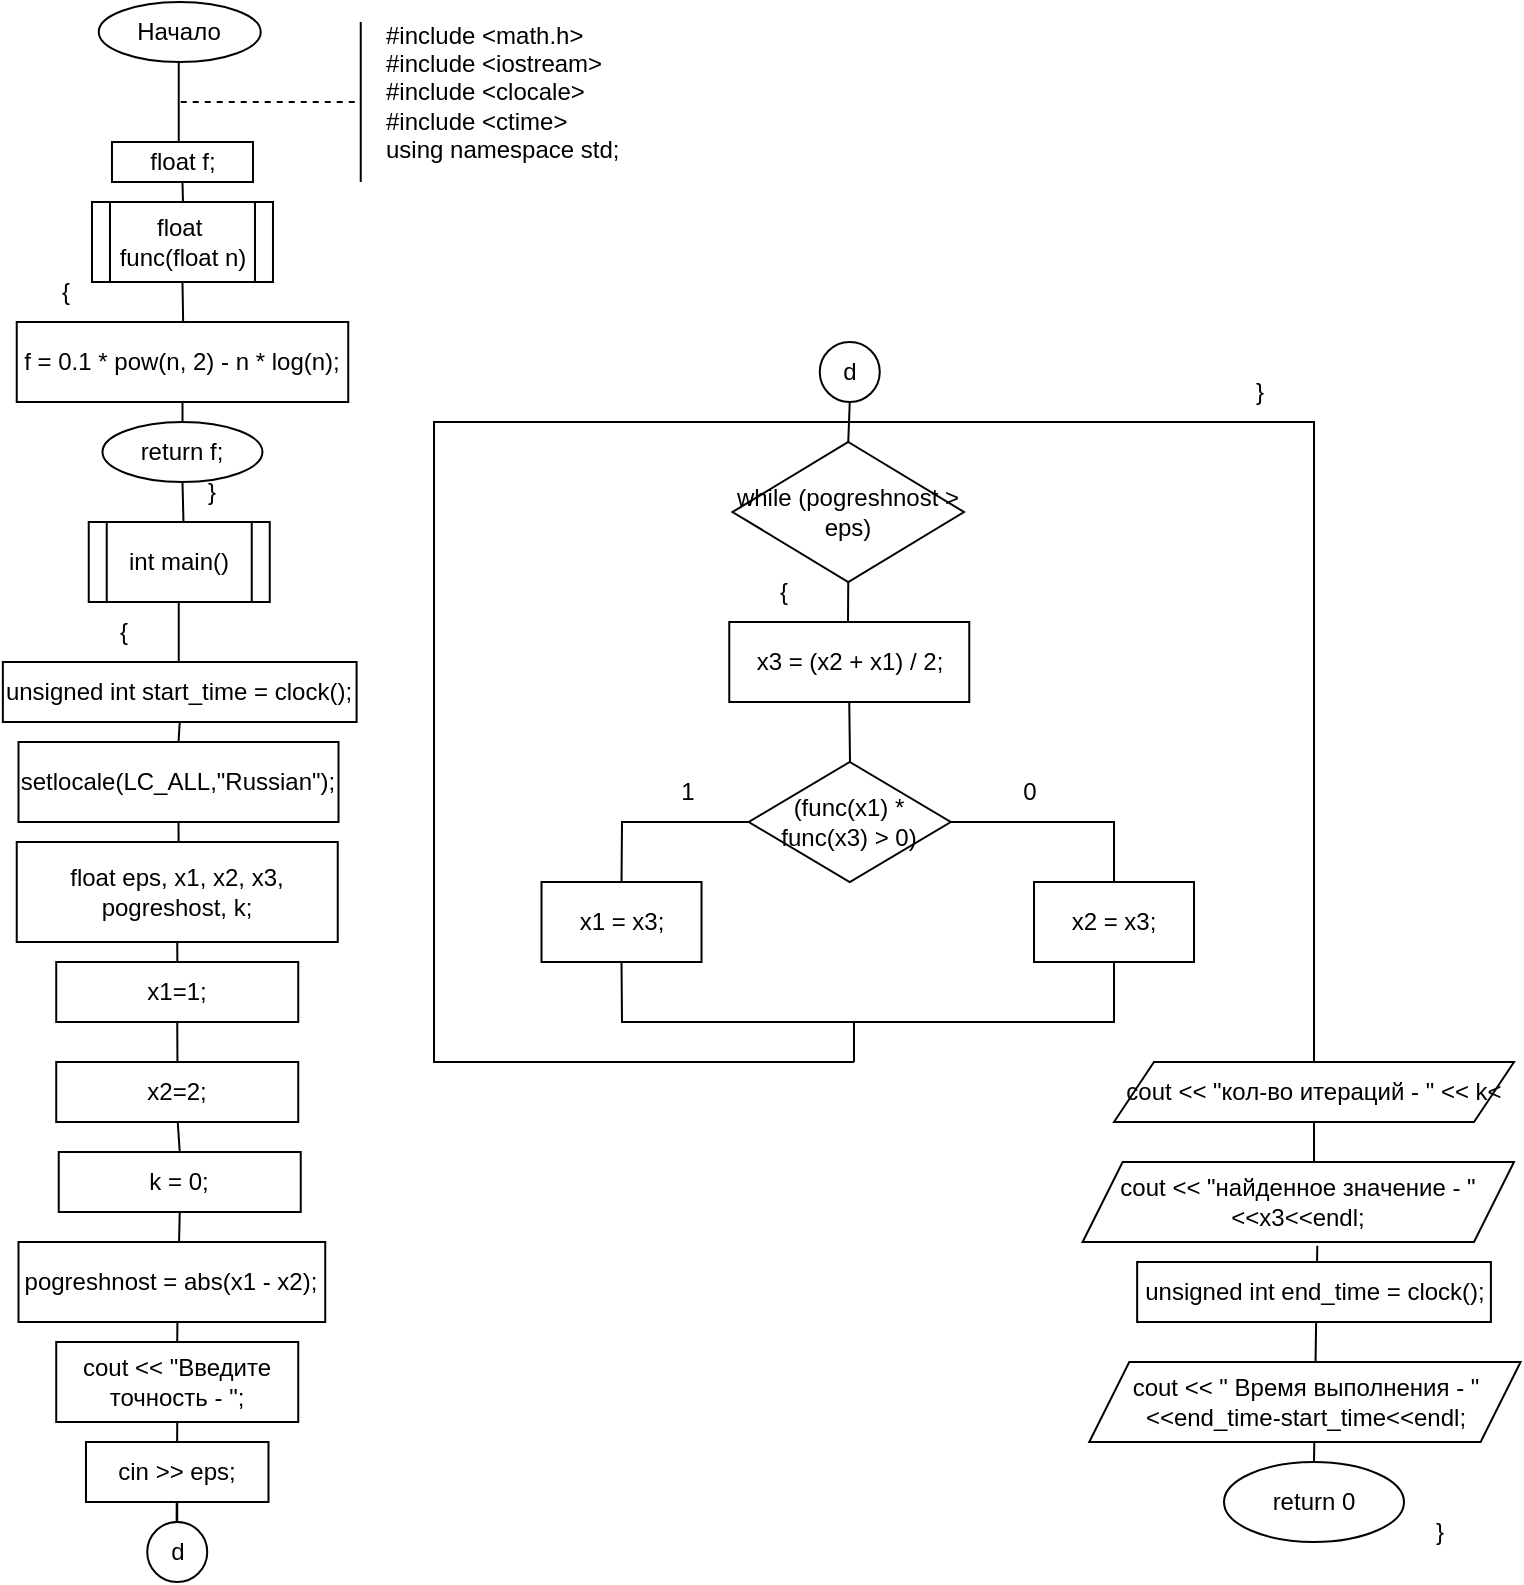 <mxfile version="24.7.17">
  <diagram name="Страница — 1" id="4j4cjYCICQtXb1ZBdX7R">
    <mxGraphModel dx="1653" dy="764" grid="1" gridSize="10" guides="1" tooltips="1" connect="1" arrows="1" fold="1" page="1" pageScale="1" pageWidth="827" pageHeight="1169" math="0" shadow="0">
      <root>
        <mxCell id="0" />
        <mxCell id="1" parent="0" />
        <mxCell id="EDaGA1GaZd5eQ5ZbeivB-1" value="Начало" style="ellipse;whiteSpace=wrap;html=1;" parent="1" vertex="1">
          <mxGeometry x="112.37" y="10" width="81" height="30" as="geometry" />
        </mxCell>
        <mxCell id="EDaGA1GaZd5eQ5ZbeivB-2" value="" style="endArrow=none;html=1;rounded=0;" parent="1" edge="1">
          <mxGeometry width="50" height="50" relative="1" as="geometry">
            <mxPoint x="152.37" y="90" as="sourcePoint" />
            <mxPoint x="152.37" y="40" as="targetPoint" />
          </mxGeometry>
        </mxCell>
        <mxCell id="EDaGA1GaZd5eQ5ZbeivB-3" value="" style="endArrow=none;dashed=1;html=1;rounded=0;" parent="1" edge="1">
          <mxGeometry width="50" height="50" relative="1" as="geometry">
            <mxPoint x="153.37" y="60" as="sourcePoint" />
            <mxPoint x="243.37" y="60" as="targetPoint" />
            <Array as="points" />
          </mxGeometry>
        </mxCell>
        <mxCell id="EDaGA1GaZd5eQ5ZbeivB-4" value="" style="endArrow=none;html=1;rounded=0;" parent="1" edge="1">
          <mxGeometry width="50" height="50" relative="1" as="geometry">
            <mxPoint x="243.37" y="100" as="sourcePoint" />
            <mxPoint x="243.37" y="20" as="targetPoint" />
          </mxGeometry>
        </mxCell>
        <mxCell id="EDaGA1GaZd5eQ5ZbeivB-5" value="&lt;div&gt;#include &amp;lt;math.h&amp;gt;&lt;/div&gt;#include &amp;lt;iostream&amp;gt;&lt;div&gt;#include &amp;lt;clocale&amp;gt;&lt;/div&gt;&lt;div&gt;&lt;div&gt;#include &amp;lt;ctime&amp;gt;&lt;/div&gt;&lt;/div&gt;&lt;div&gt;using namespace std;&lt;/div&gt;" style="text;html=1;align=left;verticalAlign=middle;whiteSpace=wrap;rounded=0;" parent="1" vertex="1">
          <mxGeometry x="254.38" y="40" width="190" height="30" as="geometry" />
        </mxCell>
        <mxCell id="EDaGA1GaZd5eQ5ZbeivB-6" value="int main()" style="shape=process;whiteSpace=wrap;html=1;backgroundOutline=1;" parent="1" vertex="1">
          <mxGeometry x="107.37" y="270" width="90.5" height="40" as="geometry" />
        </mxCell>
        <mxCell id="EDaGA1GaZd5eQ5ZbeivB-7" value="" style="endArrow=none;html=1;rounded=0;" parent="1" edge="1">
          <mxGeometry width="50" height="50" relative="1" as="geometry">
            <mxPoint x="152.37" y="340" as="sourcePoint" />
            <mxPoint x="152.37" y="310" as="targetPoint" />
          </mxGeometry>
        </mxCell>
        <mxCell id="EDaGA1GaZd5eQ5ZbeivB-8" value="{" style="text;html=1;align=center;verticalAlign=middle;whiteSpace=wrap;rounded=0;" parent="1" vertex="1">
          <mxGeometry x="106.62" y="310" width="35.75" height="30" as="geometry" />
        </mxCell>
        <mxCell id="EDaGA1GaZd5eQ5ZbeivB-9" value="setlocale(LC_ALL,&quot;Russian&quot;);" style="rounded=0;whiteSpace=wrap;html=1;" parent="1" vertex="1">
          <mxGeometry x="72.25" y="380" width="160" height="40" as="geometry" />
        </mxCell>
        <mxCell id="EDaGA1GaZd5eQ5ZbeivB-10" value="" style="endArrow=none;html=1;rounded=0;entryX=0.5;entryY=1;entryDx=0;entryDy=0;" parent="1" target="EDaGA1GaZd5eQ5ZbeivB-9" edge="1">
          <mxGeometry width="50" height="50" relative="1" as="geometry">
            <mxPoint x="152.37" y="450" as="sourcePoint" />
            <mxPoint x="152.37" y="420" as="targetPoint" />
            <Array as="points">
              <mxPoint x="152.37" y="440" />
            </Array>
          </mxGeometry>
        </mxCell>
        <mxCell id="EDaGA1GaZd5eQ5ZbeivB-11" value="float eps, x1, x2, x3, pogreshost, k;" style="rounded=0;whiteSpace=wrap;html=1;" parent="1" vertex="1">
          <mxGeometry x="71.37" y="430" width="160.5" height="50" as="geometry" />
        </mxCell>
        <mxCell id="EDaGA1GaZd5eQ5ZbeivB-12" value="" style="endArrow=none;html=1;rounded=0;entryX=0.5;entryY=1;entryDx=0;entryDy=0;exitX=0.5;exitY=0;exitDx=0;exitDy=0;" parent="1" source="EDaGA1GaZd5eQ5ZbeivB-13" target="EDaGA1GaZd5eQ5ZbeivB-11" edge="1">
          <mxGeometry width="50" height="50" relative="1" as="geometry">
            <mxPoint x="151.87" y="530" as="sourcePoint" />
            <mxPoint x="151.87" y="500" as="targetPoint" />
            <Array as="points">
              <mxPoint x="151.87" y="520" />
            </Array>
          </mxGeometry>
        </mxCell>
        <mxCell id="EDaGA1GaZd5eQ5ZbeivB-13" value="x1=1;" style="rounded=0;whiteSpace=wrap;html=1;" parent="1" vertex="1">
          <mxGeometry x="91.12" y="490" width="121" height="30" as="geometry" />
        </mxCell>
        <mxCell id="EDaGA1GaZd5eQ5ZbeivB-14" value="" style="endArrow=none;html=1;rounded=0;entryX=0.5;entryY=1;entryDx=0;entryDy=0;exitX=0.5;exitY=0;exitDx=0;exitDy=0;" parent="1" source="EDaGA1GaZd5eQ5ZbeivB-15" edge="1" target="EDaGA1GaZd5eQ5ZbeivB-13">
          <mxGeometry width="50" height="50" relative="1" as="geometry">
            <mxPoint x="151.87" y="580" as="sourcePoint" />
            <mxPoint x="152.37" y="540" as="targetPoint" />
            <Array as="points">
              <mxPoint x="151.87" y="570" />
            </Array>
          </mxGeometry>
        </mxCell>
        <mxCell id="EDaGA1GaZd5eQ5ZbeivB-15" value="k = 0;" style="rounded=0;whiteSpace=wrap;html=1;" parent="1" vertex="1">
          <mxGeometry x="92.37" y="585" width="121" height="30" as="geometry" />
        </mxCell>
        <mxCell id="EDaGA1GaZd5eQ5ZbeivB-16" value="" style="endArrow=none;html=1;rounded=0;entryX=0.5;entryY=1;entryDx=0;entryDy=0;exitX=0.5;exitY=0;exitDx=0;exitDy=0;" parent="1" source="EDaGA1GaZd5eQ5ZbeivB-17" edge="1" target="EDaGA1GaZd5eQ5ZbeivB-15">
          <mxGeometry width="50" height="50" relative="1" as="geometry">
            <mxPoint x="151.75" y="675" as="sourcePoint" />
            <mxPoint x="152.25" y="635" as="targetPoint" />
            <Array as="points">
              <mxPoint x="151.75" y="665" />
            </Array>
          </mxGeometry>
        </mxCell>
        <mxCell id="EDaGA1GaZd5eQ5ZbeivB-17" value="cout &lt;&lt; &quot;Введите точность - &quot;;" style="rounded=0;whiteSpace=wrap;html=1;" parent="1" vertex="1">
          <mxGeometry x="91.12" y="680" width="121" height="40" as="geometry" />
        </mxCell>
        <mxCell id="EDaGA1GaZd5eQ5ZbeivB-18" value="" style="endArrow=none;html=1;rounded=0;entryX=0.5;entryY=1;entryDx=0;entryDy=0;exitX=0.5;exitY=0;exitDx=0;exitDy=0;" parent="1" source="EDaGA1GaZd5eQ5ZbeivB-19" edge="1" target="EDaGA1GaZd5eQ5ZbeivB-17">
          <mxGeometry width="50" height="50" relative="1" as="geometry">
            <mxPoint x="151.25" y="790" as="sourcePoint" />
            <mxPoint x="151.75" y="750" as="targetPoint" />
            <Array as="points">
              <mxPoint x="151.25" y="780" />
            </Array>
          </mxGeometry>
        </mxCell>
        <mxCell id="EDaGA1GaZd5eQ5ZbeivB-19" value="cin &gt;&gt; eps;" style="rounded=0;whiteSpace=wrap;html=1;" parent="1" vertex="1">
          <mxGeometry x="105.99" y="730" width="91.25" height="30" as="geometry" />
        </mxCell>
        <mxCell id="EDaGA1GaZd5eQ5ZbeivB-24" value="float f;" style="rounded=0;whiteSpace=wrap;html=1;" parent="1" vertex="1">
          <mxGeometry x="118.99" y="80" width="70.5" height="20" as="geometry" />
        </mxCell>
        <mxCell id="EDaGA1GaZd5eQ5ZbeivB-26" value="" style="endArrow=none;html=1;rounded=0;entryX=0.5;entryY=1;entryDx=0;entryDy=0;" parent="1" target="EDaGA1GaZd5eQ5ZbeivB-25" edge="1">
          <mxGeometry width="50" height="50" relative="1" as="geometry">
            <mxPoint x="154.74" y="180" as="sourcePoint" />
            <mxPoint x="204.74" y="300" as="targetPoint" />
          </mxGeometry>
        </mxCell>
        <mxCell id="EDaGA1GaZd5eQ5ZbeivB-27" value="" style="endArrow=none;html=1;rounded=0;entryX=0.5;entryY=1;entryDx=0;entryDy=0;" parent="1" target="EDaGA1GaZd5eQ5ZbeivB-24" edge="1">
          <mxGeometry width="50" height="50" relative="1" as="geometry">
            <mxPoint x="154.74" y="120" as="sourcePoint" />
            <mxPoint x="204.74" y="310" as="targetPoint" />
          </mxGeometry>
        </mxCell>
        <mxCell id="EDaGA1GaZd5eQ5ZbeivB-28" value="f = 0.1 * pow(n, 2) - n * log(n);" style="rounded=0;whiteSpace=wrap;html=1;" parent="1" vertex="1">
          <mxGeometry x="71.37" y="170" width="165.75" height="40" as="geometry" />
        </mxCell>
        <mxCell id="EDaGA1GaZd5eQ5ZbeivB-29" value="return f;" style="ellipse;whiteSpace=wrap;html=1;" parent="1" vertex="1">
          <mxGeometry x="114.24" y="220" width="80" height="30" as="geometry" />
        </mxCell>
        <mxCell id="EDaGA1GaZd5eQ5ZbeivB-30" value="" style="endArrow=none;html=1;rounded=0;entryX=0.5;entryY=1;entryDx=0;entryDy=0;exitX=0.5;exitY=0;exitDx=0;exitDy=0;" parent="1" source="EDaGA1GaZd5eQ5ZbeivB-29" target="EDaGA1GaZd5eQ5ZbeivB-28" edge="1">
          <mxGeometry width="50" height="50" relative="1" as="geometry">
            <mxPoint x="154.74" y="240" as="sourcePoint" />
            <mxPoint x="174.74" y="300" as="targetPoint" />
          </mxGeometry>
        </mxCell>
        <mxCell id="EDaGA1GaZd5eQ5ZbeivB-31" value="" style="endArrow=none;html=1;rounded=0;entryX=0.5;entryY=1;entryDx=0;entryDy=0;" parent="1" target="EDaGA1GaZd5eQ5ZbeivB-29" edge="1">
          <mxGeometry width="50" height="50" relative="1" as="geometry">
            <mxPoint x="154.74" y="270" as="sourcePoint" />
            <mxPoint x="174.74" y="300" as="targetPoint" />
          </mxGeometry>
        </mxCell>
        <mxCell id="EDaGA1GaZd5eQ5ZbeivB-32" value="}" style="text;html=1;align=center;verticalAlign=middle;whiteSpace=wrap;rounded=0;" parent="1" vertex="1">
          <mxGeometry x="139.49" y="240" width="60" height="30" as="geometry" />
        </mxCell>
        <mxCell id="EDaGA1GaZd5eQ5ZbeivB-33" value="x2=2;" style="rounded=0;whiteSpace=wrap;html=1;" parent="1" vertex="1">
          <mxGeometry x="91.12" y="540" width="121" height="30" as="geometry" />
        </mxCell>
        <mxCell id="EDaGA1GaZd5eQ5ZbeivB-34" value="pogreshnost = abs(x1 - x2);" style="rounded=0;whiteSpace=wrap;html=1;" parent="1" vertex="1">
          <mxGeometry x="72.25" y="630" width="153.37" height="40" as="geometry" />
        </mxCell>
        <mxCell id="EDaGA1GaZd5eQ5ZbeivB-35" value="while (pogreshnost &amp;gt; eps)" style="rhombus;whiteSpace=wrap;html=1;" parent="1" vertex="1">
          <mxGeometry x="429.26" y="230" width="115.74" height="70" as="geometry" />
        </mxCell>
        <mxCell id="EDaGA1GaZd5eQ5ZbeivB-37" value="" style="endArrow=none;html=1;rounded=0;entryX=0.5;entryY=1;entryDx=0;entryDy=0;" parent="1" target="EDaGA1GaZd5eQ5ZbeivB-35" edge="1">
          <mxGeometry width="50" height="50" relative="1" as="geometry">
            <mxPoint x="487" y="320" as="sourcePoint" />
            <mxPoint x="510" y="70" as="targetPoint" />
          </mxGeometry>
        </mxCell>
        <mxCell id="EDaGA1GaZd5eQ5ZbeivB-38" value="x3 = (x2 + x1) / 2;" style="rounded=0;whiteSpace=wrap;html=1;" parent="1" vertex="1">
          <mxGeometry x="427.63" y="320" width="120" height="40" as="geometry" />
        </mxCell>
        <mxCell id="EDaGA1GaZd5eQ5ZbeivB-39" value="" style="endArrow=none;html=1;rounded=0;entryX=0.5;entryY=1;entryDx=0;entryDy=0;" parent="1" target="EDaGA1GaZd5eQ5ZbeivB-38" edge="1">
          <mxGeometry width="50" height="50" relative="1" as="geometry">
            <mxPoint x="488" y="390" as="sourcePoint" />
            <mxPoint x="510" y="170" as="targetPoint" />
          </mxGeometry>
        </mxCell>
        <mxCell id="EDaGA1GaZd5eQ5ZbeivB-40" value="(func(x1) * func(x3) &gt; 0)" style="rhombus;whiteSpace=wrap;html=1;" parent="1" vertex="1">
          <mxGeometry x="437.38" y="390" width="101" height="60" as="geometry" />
        </mxCell>
        <mxCell id="EDaGA1GaZd5eQ5ZbeivB-41" value="x1 = x3;" style="rounded=0;whiteSpace=wrap;html=1;" parent="1" vertex="1">
          <mxGeometry x="333.76" y="450" width="80" height="40" as="geometry" />
        </mxCell>
        <mxCell id="EDaGA1GaZd5eQ5ZbeivB-42" value="x2 = x3;" style="rounded=0;whiteSpace=wrap;html=1;" parent="1" vertex="1">
          <mxGeometry x="580" y="450" width="80" height="40" as="geometry" />
        </mxCell>
        <mxCell id="EDaGA1GaZd5eQ5ZbeivB-43" value="" style="endArrow=none;html=1;rounded=0;entryX=0;entryY=0.5;entryDx=0;entryDy=0;exitX=0.5;exitY=0;exitDx=0;exitDy=0;" parent="1" source="EDaGA1GaZd5eQ5ZbeivB-41" target="EDaGA1GaZd5eQ5ZbeivB-40" edge="1">
          <mxGeometry width="50" height="50" relative="1" as="geometry">
            <mxPoint x="460" y="220" as="sourcePoint" />
            <mxPoint x="510" y="170" as="targetPoint" />
            <Array as="points">
              <mxPoint x="374" y="420" />
            </Array>
          </mxGeometry>
        </mxCell>
        <mxCell id="EDaGA1GaZd5eQ5ZbeivB-44" value="" style="endArrow=none;html=1;rounded=0;entryX=1;entryY=0.5;entryDx=0;entryDy=0;exitX=0.5;exitY=0;exitDx=0;exitDy=0;" parent="1" source="EDaGA1GaZd5eQ5ZbeivB-42" target="EDaGA1GaZd5eQ5ZbeivB-40" edge="1">
          <mxGeometry width="50" height="50" relative="1" as="geometry">
            <mxPoint x="460" y="220" as="sourcePoint" />
            <mxPoint x="510" y="170" as="targetPoint" />
            <Array as="points">
              <mxPoint x="620" y="420" />
            </Array>
          </mxGeometry>
        </mxCell>
        <mxCell id="EDaGA1GaZd5eQ5ZbeivB-45" value="1" style="text;html=1;align=center;verticalAlign=middle;whiteSpace=wrap;rounded=0;" parent="1" vertex="1">
          <mxGeometry x="377.38" y="390" width="60" height="30" as="geometry" />
        </mxCell>
        <mxCell id="EDaGA1GaZd5eQ5ZbeivB-46" value="0" style="text;html=1;align=center;verticalAlign=middle;whiteSpace=wrap;rounded=0;" parent="1" vertex="1">
          <mxGeometry x="547.63" y="390" width="60" height="30" as="geometry" />
        </mxCell>
        <mxCell id="EDaGA1GaZd5eQ5ZbeivB-47" value="" style="endArrow=none;html=1;rounded=0;entryX=0.5;entryY=1;entryDx=0;entryDy=0;" parent="1" target="EDaGA1GaZd5eQ5ZbeivB-41" edge="1">
          <mxGeometry width="50" height="50" relative="1" as="geometry">
            <mxPoint x="490" y="520" as="sourcePoint" />
            <mxPoint x="377.38" y="500" as="targetPoint" />
            <Array as="points">
              <mxPoint x="374" y="520" />
            </Array>
          </mxGeometry>
        </mxCell>
        <mxCell id="EDaGA1GaZd5eQ5ZbeivB-48" value="" style="endArrow=none;html=1;rounded=0;entryX=0.5;entryY=1;entryDx=0;entryDy=0;" parent="1" target="EDaGA1GaZd5eQ5ZbeivB-42" edge="1">
          <mxGeometry width="50" height="50" relative="1" as="geometry">
            <mxPoint x="490" y="520" as="sourcePoint" />
            <mxPoint x="530" y="430" as="targetPoint" />
            <Array as="points">
              <mxPoint x="620" y="520" />
            </Array>
          </mxGeometry>
        </mxCell>
        <mxCell id="EDaGA1GaZd5eQ5ZbeivB-49" value="" style="endArrow=none;html=1;rounded=0;" parent="1" edge="1">
          <mxGeometry width="50" height="50" relative="1" as="geometry">
            <mxPoint x="490" y="540" as="sourcePoint" />
            <mxPoint x="490" y="520" as="targetPoint" />
          </mxGeometry>
        </mxCell>
        <mxCell id="EDaGA1GaZd5eQ5ZbeivB-50" value="" style="endArrow=none;html=1;rounded=0;" parent="1" edge="1">
          <mxGeometry width="50" height="50" relative="1" as="geometry">
            <mxPoint x="487" y="220" as="sourcePoint" />
            <mxPoint x="490" y="540" as="targetPoint" />
            <Array as="points">
              <mxPoint x="280" y="220" />
              <mxPoint x="280" y="540" />
            </Array>
          </mxGeometry>
        </mxCell>
        <mxCell id="EDaGA1GaZd5eQ5ZbeivB-52" value="" style="endArrow=none;html=1;rounded=0;" parent="1" edge="1">
          <mxGeometry width="50" height="50" relative="1" as="geometry">
            <mxPoint x="480" y="220" as="sourcePoint" />
            <mxPoint x="720" y="550" as="targetPoint" />
            <Array as="points">
              <mxPoint x="720" y="220" />
            </Array>
          </mxGeometry>
        </mxCell>
        <mxCell id="EDaGA1GaZd5eQ5ZbeivB-53" value="cout &lt;&lt; &quot;кол-во итераций - &quot; &lt;&lt; k&lt;&lt;endl;" style="shape=parallelogram;perimeter=parallelogramPerimeter;whiteSpace=wrap;html=1;fixedSize=1;" parent="1" vertex="1">
          <mxGeometry x="620" y="540" width="200" height="30" as="geometry" />
        </mxCell>
        <mxCell id="EDaGA1GaZd5eQ5ZbeivB-54" value="" style="endArrow=none;html=1;rounded=0;entryX=0.5;entryY=1;entryDx=0;entryDy=0;" parent="1" target="EDaGA1GaZd5eQ5ZbeivB-53" edge="1">
          <mxGeometry width="50" height="50" relative="1" as="geometry">
            <mxPoint x="720" y="590" as="sourcePoint" />
            <mxPoint x="570" y="540" as="targetPoint" />
          </mxGeometry>
        </mxCell>
        <mxCell id="EDaGA1GaZd5eQ5ZbeivB-55" value="" style="endArrow=none;html=1;rounded=0;exitX=0.5;exitY=1;exitDx=0;exitDy=0;" parent="1" source="EDaGA1GaZd5eQ5ZbeivB-19" target="EDaGA1GaZd5eQ5ZbeivB-56" edge="1">
          <mxGeometry width="50" height="50" relative="1" as="geometry">
            <mxPoint x="152.03" y="830" as="sourcePoint" />
            <mxPoint x="151.66" y="800" as="targetPoint" />
          </mxGeometry>
        </mxCell>
        <mxCell id="EDaGA1GaZd5eQ5ZbeivB-56" value="d" style="ellipse;whiteSpace=wrap;html=1;aspect=fixed;" parent="1" vertex="1">
          <mxGeometry x="136.62" y="770" width="30" height="30" as="geometry" />
        </mxCell>
        <mxCell id="EDaGA1GaZd5eQ5ZbeivB-58" value="d" style="ellipse;whiteSpace=wrap;html=1;aspect=fixed;" parent="1" vertex="1">
          <mxGeometry x="472.88" y="180" width="30" height="30" as="geometry" />
        </mxCell>
        <mxCell id="EDaGA1GaZd5eQ5ZbeivB-59" value="" style="endArrow=none;html=1;rounded=0;exitX=0.5;exitY=0;exitDx=0;exitDy=0;entryX=0.5;entryY=1;entryDx=0;entryDy=0;" parent="1" source="EDaGA1GaZd5eQ5ZbeivB-35" target="EDaGA1GaZd5eQ5ZbeivB-58" edge="1">
          <mxGeometry width="50" height="50" relative="1" as="geometry">
            <mxPoint x="693" y="270" as="sourcePoint" />
            <mxPoint x="743" y="220" as="targetPoint" />
          </mxGeometry>
        </mxCell>
        <mxCell id="EDaGA1GaZd5eQ5ZbeivB-60" value="cout &amp;lt;&amp;lt; &quot;найденное значение - &quot;&amp;lt;&amp;lt;x3&amp;lt;&amp;lt;endl;" style="shape=parallelogram;perimeter=parallelogramPerimeter;whiteSpace=wrap;html=1;fixedSize=1;" parent="1" vertex="1">
          <mxGeometry x="604.32" y="590" width="215.68" height="40" as="geometry" />
        </mxCell>
        <mxCell id="EDaGA1GaZd5eQ5ZbeivB-62" value="return 0" style="ellipse;whiteSpace=wrap;html=1;" parent="1" vertex="1">
          <mxGeometry x="675" y="740" width="90" height="40" as="geometry" />
        </mxCell>
        <mxCell id="EDaGA1GaZd5eQ5ZbeivB-63" value="" style="endArrow=none;html=1;rounded=0;exitX=0.5;exitY=0;exitDx=0;exitDy=0;entryX=0.544;entryY=1.046;entryDx=0;entryDy=0;entryPerimeter=0;" parent="1" source="EDaGA1GaZd5eQ5ZbeivB-62" target="EDaGA1GaZd5eQ5ZbeivB-60" edge="1">
          <mxGeometry width="50" height="50" relative="1" as="geometry">
            <mxPoint x="483" y="380" as="sourcePoint" />
            <mxPoint x="712" y="630" as="targetPoint" />
          </mxGeometry>
        </mxCell>
        <mxCell id="1kDXSQUuQxox8gNqvE-1-1" value="unsigned int start_time = clock();" style="rounded=0;whiteSpace=wrap;html=1;" parent="1" vertex="1">
          <mxGeometry x="64.43" y="340" width="176.87" height="30" as="geometry" />
        </mxCell>
        <mxCell id="1kDXSQUuQxox8gNqvE-1-2" value="" style="endArrow=none;html=1;rounded=0;entryX=0.5;entryY=1;entryDx=0;entryDy=0;exitX=0.5;exitY=0;exitDx=0;exitDy=0;" parent="1" source="EDaGA1GaZd5eQ5ZbeivB-9" target="1kDXSQUuQxox8gNqvE-1-1" edge="1">
          <mxGeometry width="50" height="50" relative="1" as="geometry">
            <mxPoint x="391.37" y="340" as="sourcePoint" />
            <mxPoint x="441.37" y="290" as="targetPoint" />
          </mxGeometry>
        </mxCell>
        <mxCell id="1kDXSQUuQxox8gNqvE-1-3" value="unsigned int end_time = clock();" style="rounded=0;whiteSpace=wrap;html=1;" parent="1" vertex="1">
          <mxGeometry x="631.57" y="640" width="176.87" height="30" as="geometry" />
        </mxCell>
        <mxCell id="1kDXSQUuQxox8gNqvE-1-4" value="cout &amp;lt;&amp;lt; &quot; Время выполнения - &quot;&amp;lt;&amp;lt;end_time-start_time&amp;lt;&amp;lt;endl;" style="shape=parallelogram;perimeter=parallelogramPerimeter;whiteSpace=wrap;html=1;fixedSize=1;" parent="1" vertex="1">
          <mxGeometry x="607.63" y="690" width="215.68" height="40" as="geometry" />
        </mxCell>
        <mxCell id="zGQsEC-YJ4ZTggPmiJ8B-1" value="}" style="text;html=1;align=center;verticalAlign=middle;whiteSpace=wrap;rounded=0;" vertex="1" parent="1">
          <mxGeometry x="765" y="760" width="35.75" height="30" as="geometry" />
        </mxCell>
        <mxCell id="zGQsEC-YJ4ZTggPmiJ8B-2" value="{" style="text;html=1;align=center;verticalAlign=middle;whiteSpace=wrap;rounded=0;" vertex="1" parent="1">
          <mxGeometry x="78.49" y="140" width="35.75" height="30" as="geometry" />
        </mxCell>
        <mxCell id="zGQsEC-YJ4ZTggPmiJ8B-3" value="{" style="text;html=1;align=center;verticalAlign=middle;whiteSpace=wrap;rounded=0;" vertex="1" parent="1">
          <mxGeometry x="437.13" y="290" width="35.75" height="30" as="geometry" />
        </mxCell>
        <mxCell id="zGQsEC-YJ4ZTggPmiJ8B-7" value="}" style="text;html=1;align=center;verticalAlign=middle;whiteSpace=wrap;rounded=0;" vertex="1" parent="1">
          <mxGeometry x="675" y="190" width="35.75" height="30" as="geometry" />
        </mxCell>
        <mxCell id="EDaGA1GaZd5eQ5ZbeivB-25" value="float&amp;nbsp; func(float n)" style="shape=process;whiteSpace=wrap;html=1;backgroundOutline=1;" parent="1" vertex="1">
          <mxGeometry x="108.99" y="110" width="90.5" height="40" as="geometry" />
        </mxCell>
      </root>
    </mxGraphModel>
  </diagram>
</mxfile>
